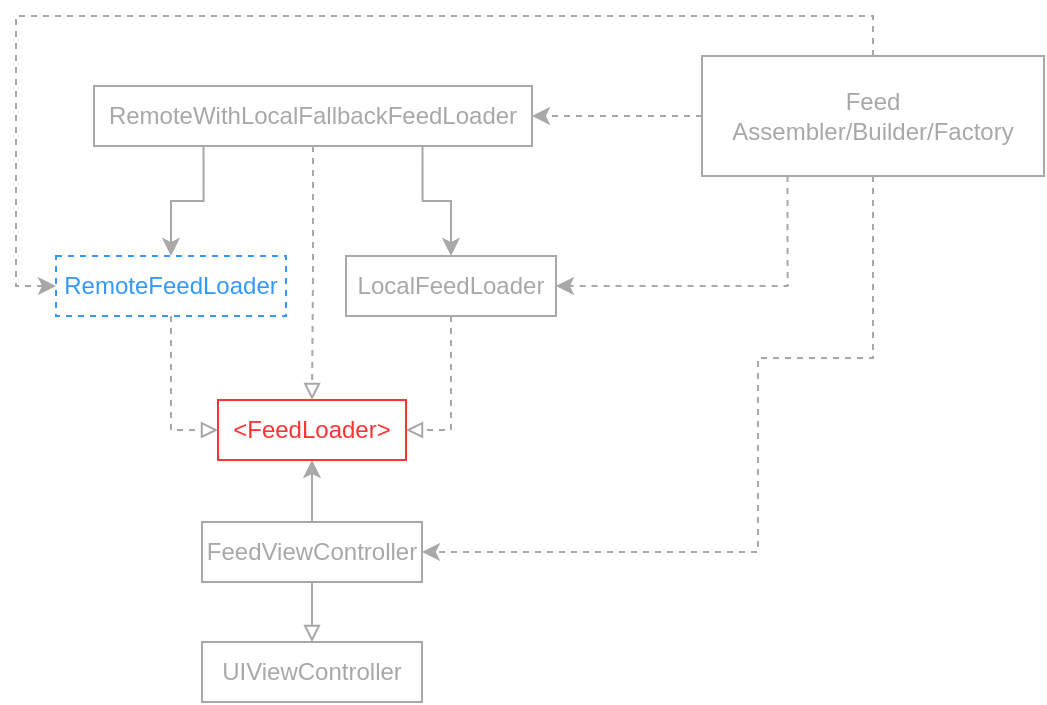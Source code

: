<mxfile version="21.6.5" type="browser">
  <diagram name="Page-1" id="mHryi9FxQg6rtNW1_ikM">
    <mxGraphModel dx="-4" dy="470" grid="1" gridSize="10" guides="1" tooltips="1" connect="1" arrows="1" fold="1" page="0" pageScale="1" pageWidth="850" pageHeight="1100" math="0" shadow="0">
      <root>
        <mxCell id="0" />
        <mxCell id="1" parent="0" />
        <mxCell id="GL-utDqGiQ9SbgEWFXb8-1" style="edgeStyle=orthogonalEdgeStyle;rounded=0;orthogonalLoop=1;jettySize=auto;html=1;endArrow=block;endFill=0;fillColor=#f5f5f5;strokeColor=#A8A8A8;fillOpacity=0;fontColor=#A8A8A8;" edge="1" parent="1" source="GL-utDqGiQ9SbgEWFXb8-3" target="GL-utDqGiQ9SbgEWFXb8-4">
          <mxGeometry relative="1" as="geometry" />
        </mxCell>
        <mxCell id="GL-utDqGiQ9SbgEWFXb8-2" style="edgeStyle=orthogonalEdgeStyle;rounded=0;orthogonalLoop=1;jettySize=auto;html=1;exitX=0.5;exitY=0;exitDx=0;exitDy=0;entryX=0.5;entryY=1;entryDx=0;entryDy=0;endArrow=classic;endFill=1;fillColor=#f5f5f5;strokeColor=#A8A8A8;fillOpacity=100;fontColor=#A8A8A8;" edge="1" parent="1" source="GL-utDqGiQ9SbgEWFXb8-3" target="GL-utDqGiQ9SbgEWFXb8-5">
          <mxGeometry relative="1" as="geometry" />
        </mxCell>
        <mxCell id="GL-utDqGiQ9SbgEWFXb8-3" value="FeedViewController" style="rounded=0;whiteSpace=wrap;html=1;fillColor=#f5f5f5;strokeColor=#A8A8A8;fontColor=#A8A8A8;fillOpacity=0;" vertex="1" parent="1">
          <mxGeometry x="1193" y="373" width="110" height="30" as="geometry" />
        </mxCell>
        <mxCell id="GL-utDqGiQ9SbgEWFXb8-4" value="UIViewController" style="rounded=0;whiteSpace=wrap;html=1;fillColor=#f5f5f5;strokeColor=#A8A8A8;fontColor=#A8A8A8;fillOpacity=0;" vertex="1" parent="1">
          <mxGeometry x="1193" y="433" width="110" height="30" as="geometry" />
        </mxCell>
        <mxCell id="GL-utDqGiQ9SbgEWFXb8-5" value="&amp;lt;FeedLoader&amp;gt;" style="rounded=0;whiteSpace=wrap;html=1;fillColor=#f5f5f5;strokeColor=#FF3333;fontColor=#FF3333;fillOpacity=0;" vertex="1" parent="1">
          <mxGeometry x="1201" y="312" width="94" height="30" as="geometry" />
        </mxCell>
        <mxCell id="GL-utDqGiQ9SbgEWFXb8-6" style="edgeStyle=orthogonalEdgeStyle;shape=connector;rounded=0;orthogonalLoop=1;jettySize=auto;html=1;entryX=0;entryY=0.5;entryDx=0;entryDy=0;dashed=1;labelBackgroundColor=default;fontFamily=Helvetica;fontSize=11;fontColor=#A8A8A8;endArrow=block;endFill=0;exitX=0.5;exitY=1;exitDx=0;exitDy=0;fillColor=#f5f5f5;strokeColor=#A8A8A8;fillOpacity=0;" edge="1" parent="1" source="GL-utDqGiQ9SbgEWFXb8-7" target="GL-utDqGiQ9SbgEWFXb8-5">
          <mxGeometry relative="1" as="geometry" />
        </mxCell>
        <mxCell id="GL-utDqGiQ9SbgEWFXb8-7" value="RemoteFeedLoader" style="rounded=0;whiteSpace=wrap;html=1;fillColor=#f5f5f5;strokeColor=#3399FF;fontColor=#3399FF;fillOpacity=0;dashed=1;" vertex="1" parent="1">
          <mxGeometry x="1120" y="240" width="115" height="30" as="geometry" />
        </mxCell>
        <mxCell id="GL-utDqGiQ9SbgEWFXb8-8" style="edgeStyle=orthogonalEdgeStyle;shape=connector;rounded=0;orthogonalLoop=1;jettySize=auto;html=1;entryX=1;entryY=0.5;entryDx=0;entryDy=0;dashed=1;labelBackgroundColor=default;fontFamily=Helvetica;fontSize=11;fontColor=#A8A8A8;endArrow=block;endFill=0;fillColor=#f5f5f5;strokeColor=#A8A8A8;fillOpacity=0;" edge="1" parent="1" source="GL-utDqGiQ9SbgEWFXb8-9" target="GL-utDqGiQ9SbgEWFXb8-5">
          <mxGeometry relative="1" as="geometry" />
        </mxCell>
        <mxCell id="GL-utDqGiQ9SbgEWFXb8-9" value="LocalFeedLoader" style="rounded=0;whiteSpace=wrap;html=1;fillColor=#f5f5f5;strokeColor=#A8A8A8;fontColor=#A8A8A8;fillOpacity=0;" vertex="1" parent="1">
          <mxGeometry x="1265" y="240" width="105" height="30" as="geometry" />
        </mxCell>
        <mxCell id="GL-utDqGiQ9SbgEWFXb8-10" style="edgeStyle=orthogonalEdgeStyle;shape=connector;rounded=0;orthogonalLoop=1;jettySize=auto;html=1;entryX=0.5;entryY=0;entryDx=0;entryDy=0;labelBackgroundColor=default;fontFamily=Helvetica;fontSize=11;fontColor=#A8A8A8;endArrow=classic;endFill=1;exitX=0.25;exitY=1;exitDx=0;exitDy=0;fillColor=#f5f5f5;strokeColor=#A8A8A8;fillOpacity=100;" edge="1" parent="1" source="GL-utDqGiQ9SbgEWFXb8-13" target="GL-utDqGiQ9SbgEWFXb8-7">
          <mxGeometry relative="1" as="geometry" />
        </mxCell>
        <mxCell id="GL-utDqGiQ9SbgEWFXb8-11" style="edgeStyle=orthogonalEdgeStyle;shape=connector;rounded=0;orthogonalLoop=1;jettySize=auto;html=1;exitX=0.75;exitY=1;exitDx=0;exitDy=0;entryX=0.5;entryY=0;entryDx=0;entryDy=0;labelBackgroundColor=default;fontFamily=Helvetica;fontSize=11;fontColor=#A8A8A8;endArrow=classic;endFill=1;fillColor=#f5f5f5;strokeColor=#A8A8A8;fillOpacity=100;" edge="1" parent="1" source="GL-utDqGiQ9SbgEWFXb8-13" target="GL-utDqGiQ9SbgEWFXb8-9">
          <mxGeometry relative="1" as="geometry" />
        </mxCell>
        <mxCell id="GL-utDqGiQ9SbgEWFXb8-12" style="edgeStyle=orthogonalEdgeStyle;shape=connector;rounded=0;orthogonalLoop=1;jettySize=auto;html=1;entryX=0.5;entryY=0;entryDx=0;entryDy=0;dashed=1;labelBackgroundColor=default;fontFamily=Helvetica;fontSize=11;fontColor=#A8A8A8;endArrow=block;endFill=0;fillColor=#f5f5f5;strokeColor=#A8A8A8;fillOpacity=0;" edge="1" parent="1" source="GL-utDqGiQ9SbgEWFXb8-13" target="GL-utDqGiQ9SbgEWFXb8-5">
          <mxGeometry relative="1" as="geometry" />
        </mxCell>
        <mxCell id="GL-utDqGiQ9SbgEWFXb8-13" value="RemoteWithLocalFallbackFeedLoader" style="rounded=0;whiteSpace=wrap;html=1;fillColor=#f5f5f5;strokeColor=#A8A8A8;fontColor=#A8A8A8;fillOpacity=0;" vertex="1" parent="1">
          <mxGeometry x="1139" y="155" width="219" height="30" as="geometry" />
        </mxCell>
        <mxCell id="GL-utDqGiQ9SbgEWFXb8-14" style="edgeStyle=orthogonalEdgeStyle;shape=connector;rounded=0;orthogonalLoop=1;jettySize=auto;html=1;exitX=0;exitY=0.5;exitDx=0;exitDy=0;entryX=1;entryY=0.5;entryDx=0;entryDy=0;labelBackgroundColor=default;fontFamily=Helvetica;fontSize=11;fontColor=#A8A8A8;endArrow=classic;endFill=1;dashed=1;fillColor=#f5f5f5;strokeColor=#A8A8A8;fillOpacity=100;" edge="1" parent="1" source="GL-utDqGiQ9SbgEWFXb8-18" target="GL-utDqGiQ9SbgEWFXb8-13">
          <mxGeometry relative="1" as="geometry" />
        </mxCell>
        <mxCell id="GL-utDqGiQ9SbgEWFXb8-15" style="edgeStyle=orthogonalEdgeStyle;shape=connector;rounded=0;orthogonalLoop=1;jettySize=auto;html=1;exitX=0.25;exitY=1;exitDx=0;exitDy=0;entryX=1;entryY=0.5;entryDx=0;entryDy=0;dashed=1;labelBackgroundColor=default;fontFamily=Helvetica;fontSize=11;fontColor=#A8A8A8;endArrow=classic;endFill=1;fillColor=#f5f5f5;strokeColor=#A8A8A8;fillOpacity=100;" edge="1" parent="1" source="GL-utDqGiQ9SbgEWFXb8-18" target="GL-utDqGiQ9SbgEWFXb8-9">
          <mxGeometry relative="1" as="geometry" />
        </mxCell>
        <mxCell id="GL-utDqGiQ9SbgEWFXb8-16" style="edgeStyle=orthogonalEdgeStyle;shape=connector;rounded=0;orthogonalLoop=1;jettySize=auto;html=1;exitX=0.5;exitY=1;exitDx=0;exitDy=0;dashed=1;labelBackgroundColor=default;fontFamily=Helvetica;fontSize=11;fontColor=#A8A8A8;endArrow=classic;endFill=1;entryX=1;entryY=0.5;entryDx=0;entryDy=0;fillColor=#f5f5f5;strokeColor=#A8A8A8;fillOpacity=100;" edge="1" parent="1" source="GL-utDqGiQ9SbgEWFXb8-18" target="GL-utDqGiQ9SbgEWFXb8-3">
          <mxGeometry relative="1" as="geometry">
            <mxPoint x="1484.077" y="403.692" as="targetPoint" />
            <Array as="points">
              <mxPoint x="1529" y="291" />
              <mxPoint x="1471" y="291" />
              <mxPoint x="1471" y="388" />
            </Array>
          </mxGeometry>
        </mxCell>
        <mxCell id="GL-utDqGiQ9SbgEWFXb8-17" style="edgeStyle=orthogonalEdgeStyle;shape=connector;rounded=0;orthogonalLoop=1;jettySize=auto;html=1;exitX=0.5;exitY=0;exitDx=0;exitDy=0;entryX=0;entryY=0.5;entryDx=0;entryDy=0;dashed=1;labelBackgroundColor=default;fontFamily=Helvetica;fontSize=11;fontColor=#A8A8A8;endArrow=classic;endFill=1;fillColor=#f5f5f5;strokeColor=#A8A8A8;fillOpacity=100;" edge="1" parent="1" source="GL-utDqGiQ9SbgEWFXb8-18" target="GL-utDqGiQ9SbgEWFXb8-7">
          <mxGeometry relative="1" as="geometry" />
        </mxCell>
        <mxCell id="GL-utDqGiQ9SbgEWFXb8-18" value="Feed&lt;br&gt;Assembler/Builder/Factory" style="rounded=0;whiteSpace=wrap;html=1;fillColor=#f5f5f5;strokeColor=#A8A8A8;fontColor=#A8A8A8;fillOpacity=0;" vertex="1" parent="1">
          <mxGeometry x="1443" y="140" width="171" height="60" as="geometry" />
        </mxCell>
      </root>
    </mxGraphModel>
  </diagram>
</mxfile>
